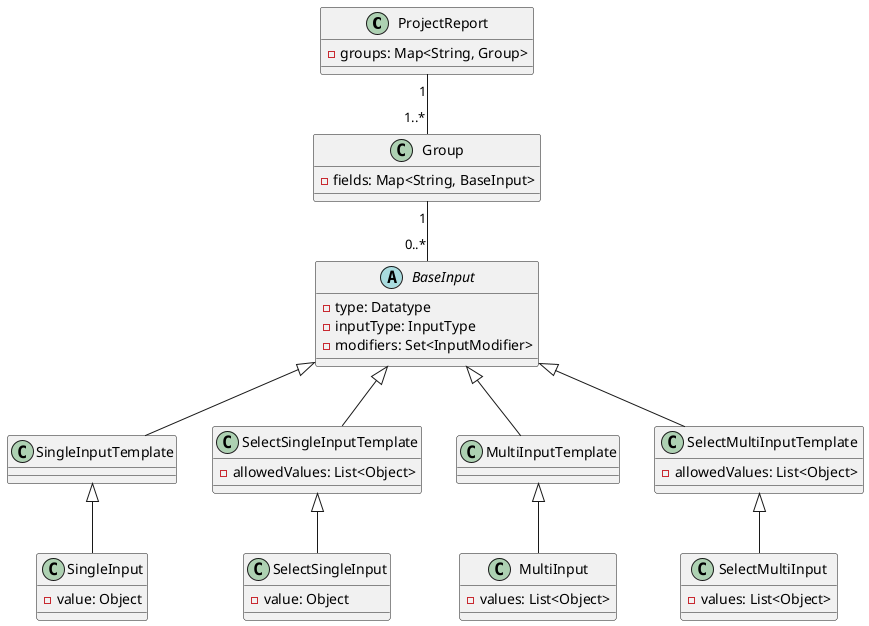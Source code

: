 @startuml Transparent_old_datastructure
Class ProjectReport{
- groups: Map<String, Group>
}
Class Group{
- fields: Map<String, BaseInput>
}
abstract Class BaseInput{
- type: Datatype
- inputType: InputType
- modifiers: Set<InputModifier>
}
Class SingleInputTemplate{
}
Class SelectSingleInputTemplate{
- allowedValues: List<Object>
}
Class MultiInputTemplate{
}
Class SelectMultiInputTemplate{
- allowedValues: List<Object>
}

Class SingleInput{
- value: Object
}
Class SelectSingleInput{
- value: Object
}
Class MultiInput{
- values: List<Object>
}
Class SelectMultiInput{
- values: List<Object>
}


BaseInput <|-- SingleInputTemplate
BaseInput <|-- SelectSingleInputTemplate
BaseInput <|-- MultiInputTemplate
BaseInput <|-- SelectMultiInputTemplate

SingleInputTemplate <|-- SingleInput
SelectSingleInputTemplate <|-- SelectSingleInput
MultiInputTemplate <|-- MultiInput
SelectMultiInputTemplate <|-- SelectMultiInput

ProjectReport "1" -- "1..*" Group
Group "1" -- "0..*" BaseInput
@enduml